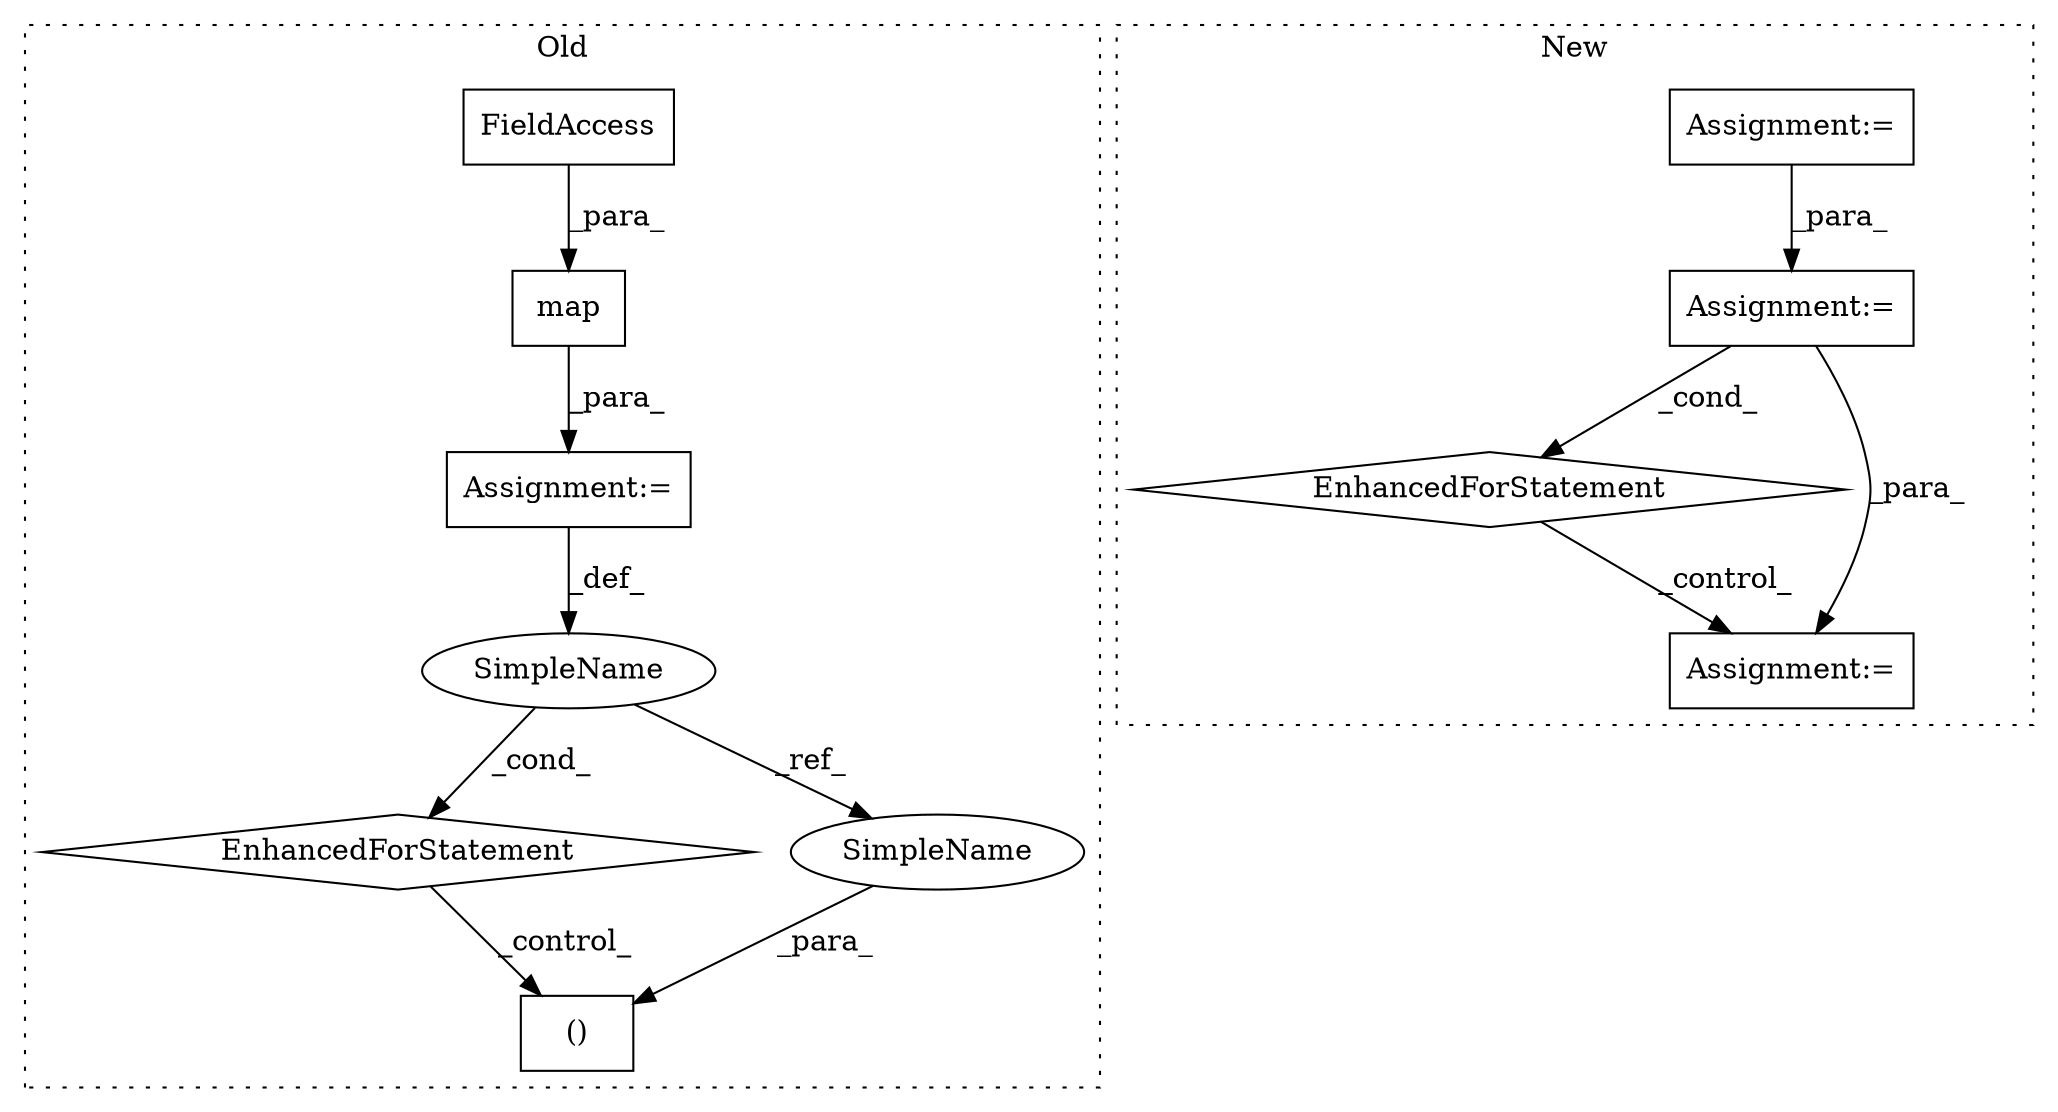 digraph G {
subgraph cluster0 {
1 [label="map" a="32" s="6920,6983" l="4,1" shape="box"];
4 [label="FieldAccess" a="22" s="6924" l="36" shape="box"];
5 [label="Assignment:=" a="7" s="6990,7079" l="67,2" shape="box"];
8 [label="()" a="106" s="7288" l="15" shape="box"];
9 [label="EnhancedForStatement" a="70" s="6990,7079" l="67,2" shape="diamond"];
10 [label="SimpleName" a="42" s="7065" l="1" shape="ellipse"];
11 [label="SimpleName" a="42" s="7302" l="1" shape="ellipse"];
label = "Old";
style="dotted";
}
subgraph cluster1 {
2 [label="EnhancedForStatement" a="70" s="6769,6848" l="53,2" shape="diamond"];
3 [label="Assignment:=" a="7" s="6176" l="1" shape="box"];
6 [label="Assignment:=" a="7" s="6712" l="1" shape="box"];
7 [label="Assignment:=" a="7" s="6991" l="1" shape="box"];
label = "New";
style="dotted";
}
1 -> 5 [label="_para_"];
2 -> 7 [label="_control_"];
3 -> 6 [label="_para_"];
4 -> 1 [label="_para_"];
5 -> 10 [label="_def_"];
6 -> 2 [label="_cond_"];
6 -> 7 [label="_para_"];
9 -> 8 [label="_control_"];
10 -> 11 [label="_ref_"];
10 -> 9 [label="_cond_"];
11 -> 8 [label="_para_"];
}